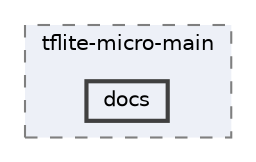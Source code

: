 digraph "Arduino/GetStartedWithMachineLearningOnArduino/tflite-micro-main/docs"
{
 // LATEX_PDF_SIZE
  bgcolor="transparent";
  edge [fontname=Helvetica,fontsize=10,labelfontname=Helvetica,labelfontsize=10];
  node [fontname=Helvetica,fontsize=10,shape=box,height=0.2,width=0.4];
  compound=true
  subgraph clusterdir_37328d0195f4d1497edc6914cc71a1c6 {
    graph [ bgcolor="#edf0f7", pencolor="grey50", label="tflite-micro-main", fontname=Helvetica,fontsize=10 style="filled,dashed", URL="dir_37328d0195f4d1497edc6914cc71a1c6.html",tooltip=""]
  dir_ea15f00bef20fe12ae7803a84c656ce2 [label="docs", fillcolor="#edf0f7", color="grey25", style="filled,bold", URL="dir_ea15f00bef20fe12ae7803a84c656ce2.html",tooltip=""];
  }
}
